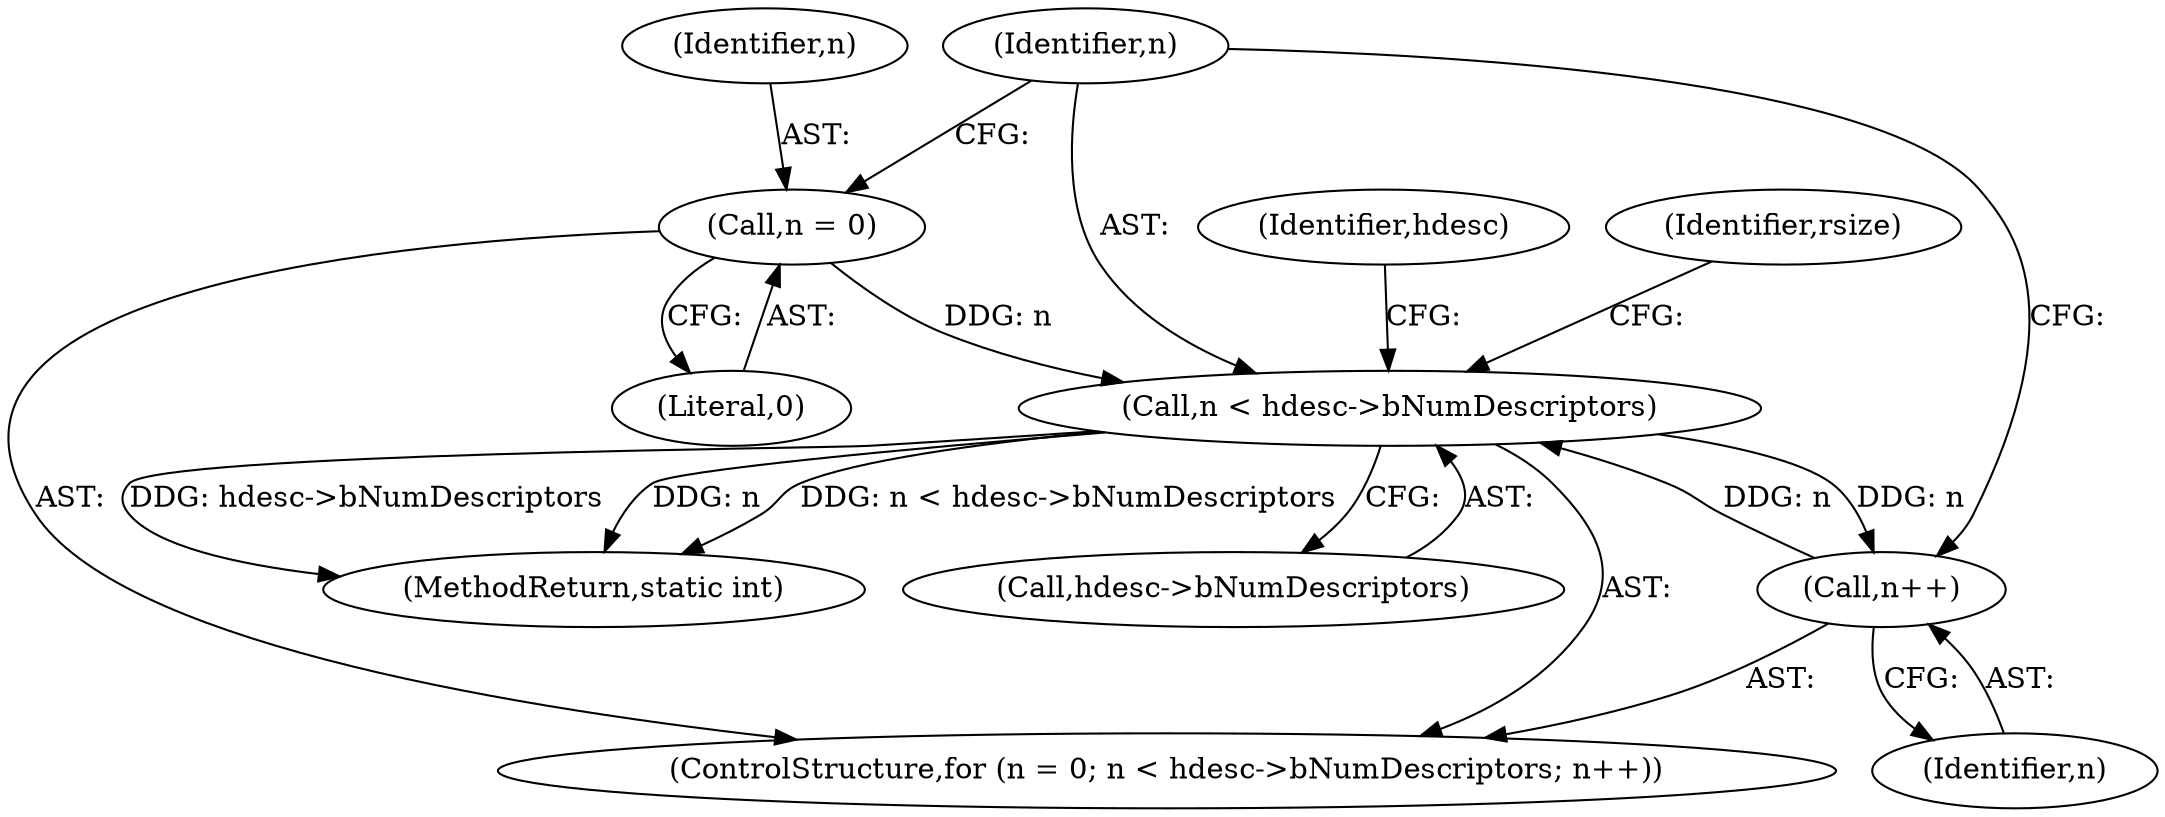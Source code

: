 digraph "1_linux_f043bfc98c193c284e2cd768fefabe18ac2fed9b@del" {
"1000232" [label="(Call,n = 0)"];
"1000235" [label="(Call,n < hdesc->bNumDescriptors)"];
"1000240" [label="(Call,n++)"];
"1000247" [label="(Identifier,hdesc)"];
"1000241" [label="(Identifier,n)"];
"1000265" [label="(Identifier,rsize)"];
"1000240" [label="(Call,n++)"];
"1000342" [label="(MethodReturn,static int)"];
"1000232" [label="(Call,n = 0)"];
"1000231" [label="(ControlStructure,for (n = 0; n < hdesc->bNumDescriptors; n++))"];
"1000236" [label="(Identifier,n)"];
"1000235" [label="(Call,n < hdesc->bNumDescriptors)"];
"1000237" [label="(Call,hdesc->bNumDescriptors)"];
"1000233" [label="(Identifier,n)"];
"1000234" [label="(Literal,0)"];
"1000232" -> "1000231"  [label="AST: "];
"1000232" -> "1000234"  [label="CFG: "];
"1000233" -> "1000232"  [label="AST: "];
"1000234" -> "1000232"  [label="AST: "];
"1000236" -> "1000232"  [label="CFG: "];
"1000232" -> "1000235"  [label="DDG: n"];
"1000235" -> "1000231"  [label="AST: "];
"1000235" -> "1000237"  [label="CFG: "];
"1000236" -> "1000235"  [label="AST: "];
"1000237" -> "1000235"  [label="AST: "];
"1000247" -> "1000235"  [label="CFG: "];
"1000265" -> "1000235"  [label="CFG: "];
"1000235" -> "1000342"  [label="DDG: hdesc->bNumDescriptors"];
"1000235" -> "1000342"  [label="DDG: n"];
"1000235" -> "1000342"  [label="DDG: n < hdesc->bNumDescriptors"];
"1000240" -> "1000235"  [label="DDG: n"];
"1000235" -> "1000240"  [label="DDG: n"];
"1000240" -> "1000231"  [label="AST: "];
"1000240" -> "1000241"  [label="CFG: "];
"1000241" -> "1000240"  [label="AST: "];
"1000236" -> "1000240"  [label="CFG: "];
}
